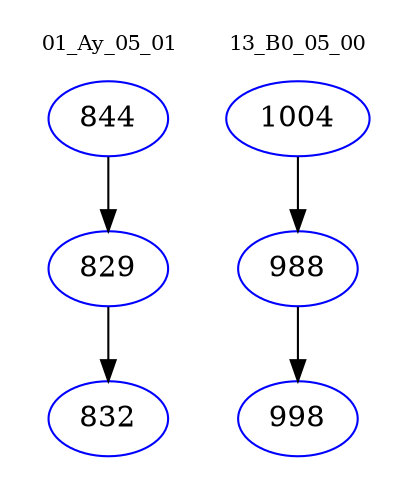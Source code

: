 digraph{
subgraph cluster_0 {
color = white
label = "01_Ay_05_01";
fontsize=10;
T0_844 [label="844", color="blue"]
T0_844 -> T0_829 [color="black"]
T0_829 [label="829", color="blue"]
T0_829 -> T0_832 [color="black"]
T0_832 [label="832", color="blue"]
}
subgraph cluster_1 {
color = white
label = "13_B0_05_00";
fontsize=10;
T1_1004 [label="1004", color="blue"]
T1_1004 -> T1_988 [color="black"]
T1_988 [label="988", color="blue"]
T1_988 -> T1_998 [color="black"]
T1_998 [label="998", color="blue"]
}
}
